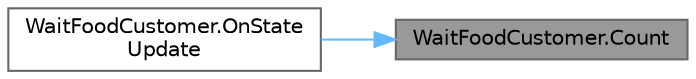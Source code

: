 digraph "WaitFoodCustomer.Count"
{
 // LATEX_PDF_SIZE
  bgcolor="transparent";
  edge [fontname=Helvetica,fontsize=10,labelfontname=Helvetica,labelfontsize=10];
  node [fontname=Helvetica,fontsize=10,shape=box,height=0.2,width=0.4];
  rankdir="RL";
  Node1 [id="Node000001",label="WaitFoodCustomer.Count",height=0.2,width=0.4,color="gray40", fillcolor="grey60", style="filled", fontcolor="black",tooltip="怒りカウント/遷移 m_failLinkに遷移する"];
  Node1 -> Node2 [id="edge1_Node000001_Node000002",dir="back",color="steelblue1",style="solid",tooltip=" "];
  Node2 [id="Node000002",label="WaitFoodCustomer.OnState\lUpdate",height=0.2,width=0.4,color="grey40", fillcolor="white", style="filled",URL="$class_wait_food_customer.html#a51110806acb351737f2edce9736a328f",tooltip=" "];
}
